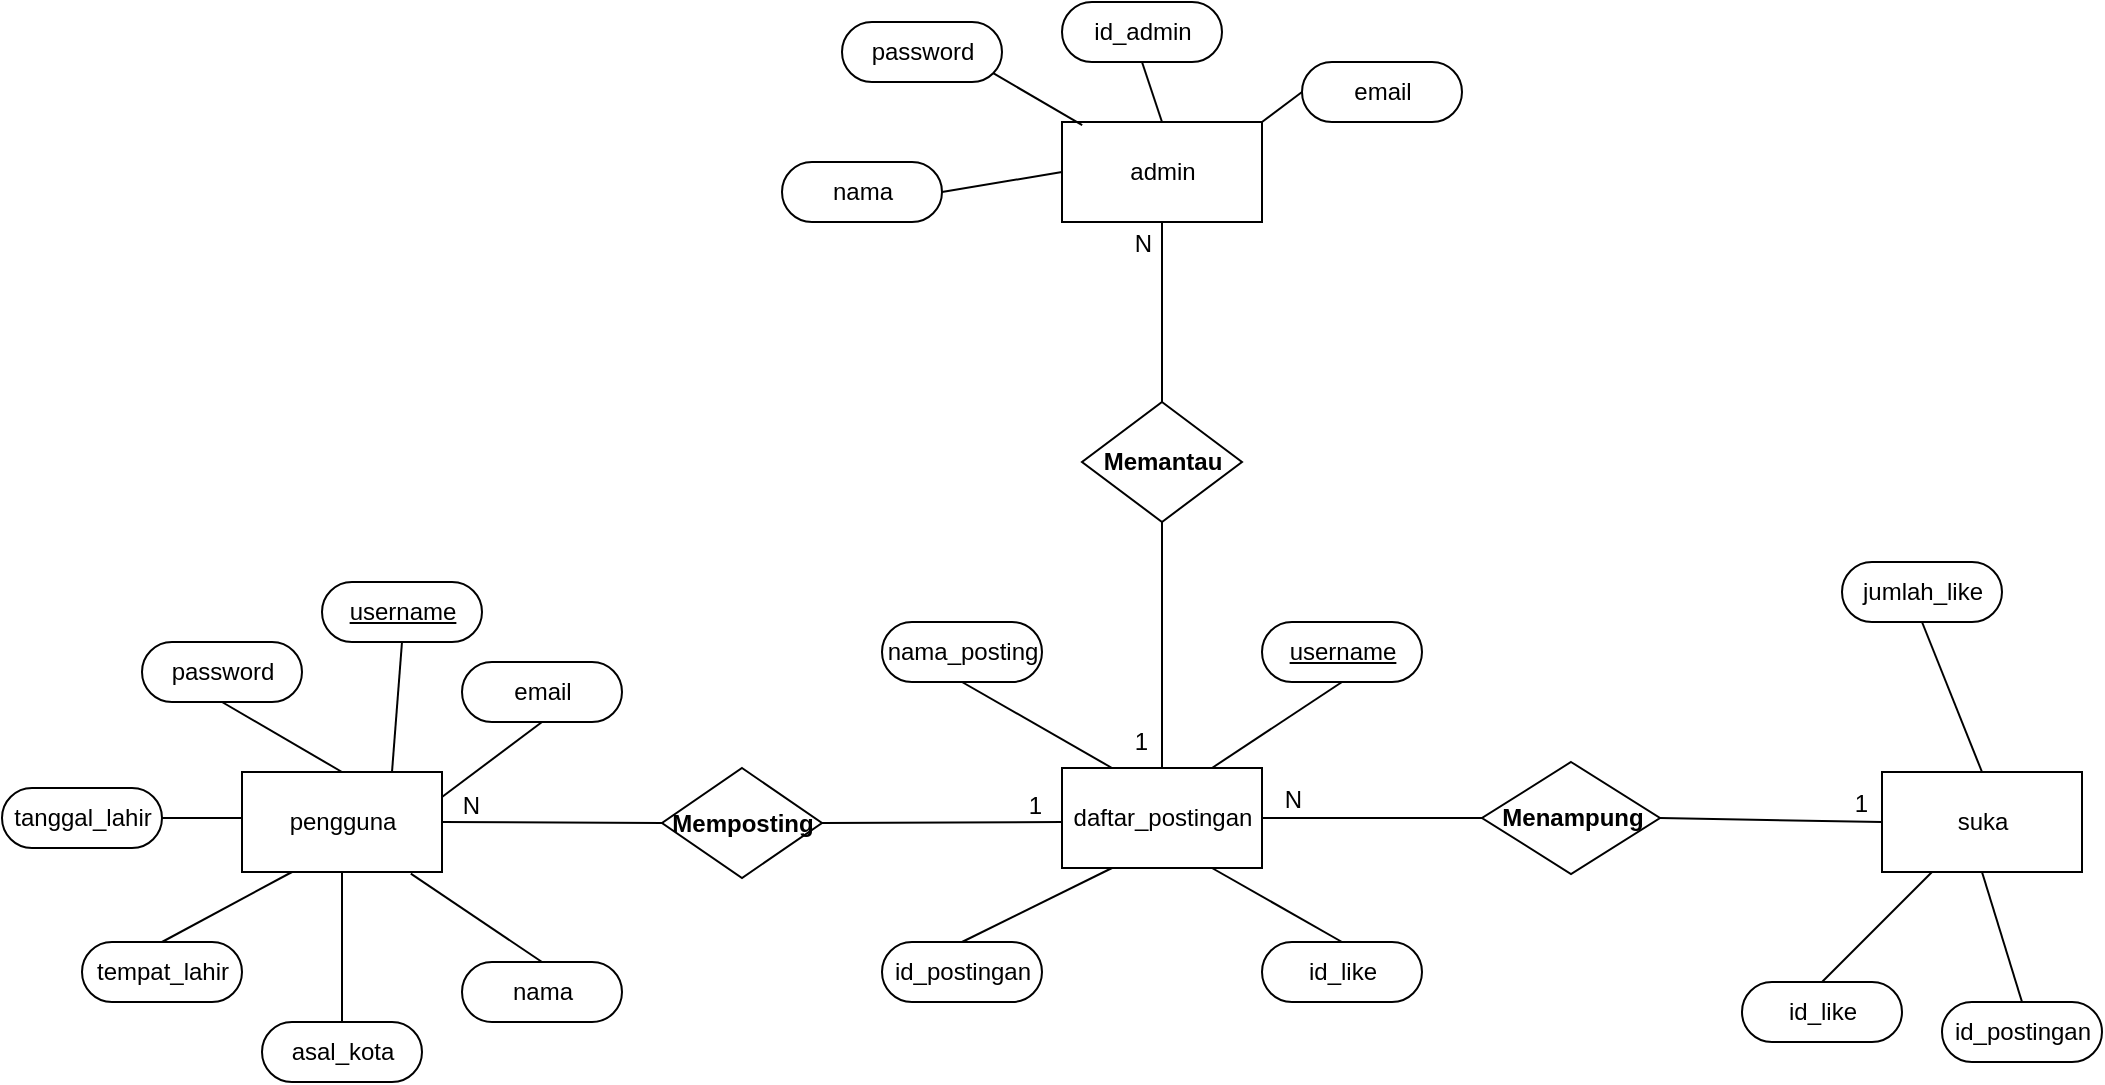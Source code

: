 <mxfile version="13.7.9" type="device"><diagram id="R2lEEEUBdFMjLlhIrx00" name="Page-1"><mxGraphModel dx="766" dy="480" grid="1" gridSize="10" guides="1" tooltips="1" connect="1" arrows="1" fold="1" page="1" pageScale="1" pageWidth="1100" pageHeight="850" math="0" shadow="0" extFonts="Permanent Marker^https://fonts.googleapis.com/css?family=Permanent+Marker"><root><mxCell id="0"/><mxCell id="1" parent="0"/><mxCell id="_BpC-9h2uVCCdCx0Vpl8-1" value="pengguna" style="html=1;dashed=0;whitespace=wrap;" parent="1" vertex="1"><mxGeometry x="130" y="435" width="100" height="50" as="geometry"/></mxCell><mxCell id="_BpC-9h2uVCCdCx0Vpl8-2" value="daftar_postingan" style="html=1;dashed=0;whitespace=wrap;" parent="1" vertex="1"><mxGeometry x="540" y="433" width="100" height="50" as="geometry"/></mxCell><mxCell id="_BpC-9h2uVCCdCx0Vpl8-3" value="suka" style="html=1;dashed=0;whitespace=wrap;" parent="1" vertex="1"><mxGeometry x="950" y="435" width="100" height="50" as="geometry"/></mxCell><mxCell id="_BpC-9h2uVCCdCx0Vpl8-4" value="admin" style="html=1;dashed=0;whitespace=wrap;" parent="1" vertex="1"><mxGeometry x="540" y="110" width="100" height="50" as="geometry"/></mxCell><mxCell id="_BpC-9h2uVCCdCx0Vpl8-5" value="&lt;b&gt;Memposting&lt;/b&gt;" style="shape=rhombus;html=1;dashed=0;whitespace=wrap;perimeter=rhombusPerimeter;" parent="1" vertex="1"><mxGeometry x="340" y="433" width="80" height="55" as="geometry"/></mxCell><mxCell id="_BpC-9h2uVCCdCx0Vpl8-6" value="&lt;b&gt;Menampung&lt;/b&gt;" style="shape=rhombus;html=1;dashed=0;whitespace=wrap;perimeter=rhombusPerimeter;" parent="1" vertex="1"><mxGeometry x="750" y="430" width="89" height="56" as="geometry"/></mxCell><mxCell id="_BpC-9h2uVCCdCx0Vpl8-7" value="&lt;b&gt;Memantau&lt;/b&gt;" style="shape=rhombus;html=1;dashed=0;whitespace=wrap;perimeter=rhombusPerimeter;" parent="1" vertex="1"><mxGeometry x="550" y="250" width="80" height="60" as="geometry"/></mxCell><mxCell id="_BpC-9h2uVCCdCx0Vpl8-8" value="" style="endArrow=none;html=1;rounded=0;exitX=1;exitY=0.5;exitDx=0;exitDy=0;" parent="1" source="_BpC-9h2uVCCdCx0Vpl8-5" edge="1"><mxGeometry relative="1" as="geometry"><mxPoint x="440" y="460" as="sourcePoint"/><mxPoint x="540" y="460" as="targetPoint"/></mxGeometry></mxCell><mxCell id="_BpC-9h2uVCCdCx0Vpl8-9" value="1" style="resizable=0;html=1;align=right;verticalAlign=bottom;" parent="_BpC-9h2uVCCdCx0Vpl8-8" connectable="0" vertex="1"><mxGeometry x="1" relative="1" as="geometry"><mxPoint x="-9.29" as="offset"/></mxGeometry></mxCell><mxCell id="_BpC-9h2uVCCdCx0Vpl8-10" value="" style="endArrow=none;html=1;rounded=0;entryX=0;entryY=0.5;entryDx=0;entryDy=0;" parent="1" target="_BpC-9h2uVCCdCx0Vpl8-5" edge="1"><mxGeometry relative="1" as="geometry"><mxPoint x="230" y="460" as="sourcePoint"/><mxPoint x="340" y="460" as="targetPoint"/></mxGeometry></mxCell><mxCell id="_BpC-9h2uVCCdCx0Vpl8-11" value="N" style="resizable=0;html=1;align=right;verticalAlign=bottom;" parent="_BpC-9h2uVCCdCx0Vpl8-10" connectable="0" vertex="1"><mxGeometry x="1" relative="1" as="geometry"><mxPoint x="-90" as="offset"/></mxGeometry></mxCell><mxCell id="_BpC-9h2uVCCdCx0Vpl8-12" value="" style="endArrow=none;html=1;rounded=0;exitX=1;exitY=0.5;exitDx=0;exitDy=0;entryX=0;entryY=0.5;entryDx=0;entryDy=0;" parent="1" source="_BpC-9h2uVCCdCx0Vpl8-6" target="_BpC-9h2uVCCdCx0Vpl8-3" edge="1"><mxGeometry relative="1" as="geometry"><mxPoint x="420" y="470" as="sourcePoint"/><mxPoint x="550" y="470" as="targetPoint"/></mxGeometry></mxCell><mxCell id="_BpC-9h2uVCCdCx0Vpl8-13" value="1" style="resizable=0;html=1;align=right;verticalAlign=bottom;" parent="_BpC-9h2uVCCdCx0Vpl8-12" connectable="0" vertex="1"><mxGeometry x="1" relative="1" as="geometry"><mxPoint x="-6" as="offset"/></mxGeometry></mxCell><mxCell id="_BpC-9h2uVCCdCx0Vpl8-16" value="" style="endArrow=none;html=1;rounded=0;exitX=1;exitY=0.5;exitDx=0;exitDy=0;entryX=0;entryY=0.5;entryDx=0;entryDy=0;" parent="1" source="_BpC-9h2uVCCdCx0Vpl8-2" target="_BpC-9h2uVCCdCx0Vpl8-6" edge="1"><mxGeometry relative="1" as="geometry"><mxPoint x="660" y="457.83" as="sourcePoint"/><mxPoint x="770" y="457.83" as="targetPoint"/></mxGeometry></mxCell><mxCell id="_BpC-9h2uVCCdCx0Vpl8-17" value="N" style="resizable=0;html=1;align=right;verticalAlign=bottom;" parent="_BpC-9h2uVCCdCx0Vpl8-16" connectable="0" vertex="1"><mxGeometry x="1" relative="1" as="geometry"><mxPoint x="-89.96" y="-1" as="offset"/></mxGeometry></mxCell><mxCell id="_BpC-9h2uVCCdCx0Vpl8-18" value="" style="endArrow=none;html=1;rounded=0;exitX=0.5;exitY=1;exitDx=0;exitDy=0;entryX=0.5;entryY=0;entryDx=0;entryDy=0;" parent="1" source="_BpC-9h2uVCCdCx0Vpl8-4" target="_BpC-9h2uVCCdCx0Vpl8-7" edge="1"><mxGeometry relative="1" as="geometry"><mxPoint x="590" y="190" as="sourcePoint"/><mxPoint x="780" y="470" as="targetPoint"/></mxGeometry></mxCell><mxCell id="_BpC-9h2uVCCdCx0Vpl8-19" value="N" style="resizable=0;html=1;align=right;verticalAlign=bottom;" parent="_BpC-9h2uVCCdCx0Vpl8-18" connectable="0" vertex="1"><mxGeometry x="1" relative="1" as="geometry"><mxPoint x="-5" y="-70.29" as="offset"/></mxGeometry></mxCell><mxCell id="_BpC-9h2uVCCdCx0Vpl8-20" value="" style="endArrow=none;html=1;rounded=0;exitX=0.5;exitY=1;exitDx=0;exitDy=0;entryX=0.5;entryY=0;entryDx=0;entryDy=0;" parent="1" source="_BpC-9h2uVCCdCx0Vpl8-7" target="_BpC-9h2uVCCdCx0Vpl8-2" edge="1"><mxGeometry relative="1" as="geometry"><mxPoint x="420" y="470" as="sourcePoint"/><mxPoint x="550" y="470" as="targetPoint"/></mxGeometry></mxCell><mxCell id="_BpC-9h2uVCCdCx0Vpl8-21" value="1" style="resizable=0;html=1;align=right;verticalAlign=bottom;" parent="_BpC-9h2uVCCdCx0Vpl8-20" connectable="0" vertex="1"><mxGeometry x="1" relative="1" as="geometry"><mxPoint x="-6.29" y="-5" as="offset"/></mxGeometry></mxCell><mxCell id="_BpC-9h2uVCCdCx0Vpl8-23" value="&lt;u&gt;username&lt;/u&gt;" style="html=1;dashed=0;whitespace=wrap;shape=mxgraph.dfd.start" parent="1" vertex="1"><mxGeometry x="170" y="340" width="80" height="30" as="geometry"/></mxCell><mxCell id="_BpC-9h2uVCCdCx0Vpl8-24" value="password" style="html=1;dashed=0;whitespace=wrap;shape=mxgraph.dfd.start" parent="1" vertex="1"><mxGeometry x="80" y="370" width="80" height="30" as="geometry"/></mxCell><mxCell id="_BpC-9h2uVCCdCx0Vpl8-25" value="tanggal_lahir" style="html=1;dashed=0;whitespace=wrap;shape=mxgraph.dfd.start" parent="1" vertex="1"><mxGeometry x="10" y="443" width="80" height="30" as="geometry"/></mxCell><mxCell id="_BpC-9h2uVCCdCx0Vpl8-26" value="tempat_lahir" style="html=1;dashed=0;whitespace=wrap;shape=mxgraph.dfd.start" parent="1" vertex="1"><mxGeometry x="50" y="520" width="80" height="30" as="geometry"/></mxCell><mxCell id="_BpC-9h2uVCCdCx0Vpl8-27" value="asal_kota" style="html=1;dashed=0;whitespace=wrap;shape=mxgraph.dfd.start" parent="1" vertex="1"><mxGeometry x="140" y="560" width="80" height="30" as="geometry"/></mxCell><mxCell id="_BpC-9h2uVCCdCx0Vpl8-28" value="id_postingan" style="html=1;dashed=0;whitespace=wrap;shape=mxgraph.dfd.start" parent="1" vertex="1"><mxGeometry x="450" y="520" width="80" height="30" as="geometry"/></mxCell><mxCell id="_BpC-9h2uVCCdCx0Vpl8-29" value="id_like" style="html=1;dashed=0;whitespace=wrap;shape=mxgraph.dfd.start" parent="1" vertex="1"><mxGeometry x="640" y="520" width="80" height="30" as="geometry"/></mxCell><mxCell id="_BpC-9h2uVCCdCx0Vpl8-30" value="&lt;u&gt;username&lt;/u&gt;" style="html=1;dashed=0;whitespace=wrap;shape=mxgraph.dfd.start" parent="1" vertex="1"><mxGeometry x="640" y="360" width="80" height="30" as="geometry"/></mxCell><mxCell id="_BpC-9h2uVCCdCx0Vpl8-31" value="nama_posting" style="html=1;dashed=0;whitespace=wrap;shape=mxgraph.dfd.start" parent="1" vertex="1"><mxGeometry x="450" y="360" width="80" height="30" as="geometry"/></mxCell><mxCell id="_BpC-9h2uVCCdCx0Vpl8-32" value="id_like" style="html=1;dashed=0;whitespace=wrap;shape=mxgraph.dfd.start" parent="1" vertex="1"><mxGeometry x="880" y="540" width="80" height="30" as="geometry"/></mxCell><mxCell id="_BpC-9h2uVCCdCx0Vpl8-33" value="id_postingan&lt;span style=&quot;color: rgba(0 , 0 , 0 , 0) ; font-family: monospace ; font-size: 0px&quot;&gt;%3CmxGraphModel%3E%3Croot%3E%3CmxCell%20id%3D%220%22%2F%3E%3CmxCell%20id%3D%221%22%20parent%3D%220%22%2F%3E%3CmxCell%20id%3D%222%22%20value%3D%22id_like%22%20style%3D%22html%3D1%3Bdashed%3D0%3Bwhitespace%3Dwrap%3Bshape%3Dmxgraph.dfd.start%22%20vertex%3D%221%22%20parent%3D%221%22%3E%3CmxGeometry%20x%3D%22880%22%20y%3D%22540%22%20width%3D%2280%22%20height%3D%2230%22%20as%3D%22geometry%22%2F%3E%3C%2FmxCell%3E%3C%2Froot%3E%3C%2FmxGraphModel%3E&lt;/span&gt;" style="html=1;dashed=0;whitespace=wrap;shape=mxgraph.dfd.start" parent="1" vertex="1"><mxGeometry x="980" y="550" width="80" height="30" as="geometry"/></mxCell><mxCell id="_BpC-9h2uVCCdCx0Vpl8-34" value="jumlah_like" style="html=1;dashed=0;whitespace=wrap;shape=mxgraph.dfd.start" parent="1" vertex="1"><mxGeometry x="930" y="330" width="80" height="30" as="geometry"/></mxCell><mxCell id="_BpC-9h2uVCCdCx0Vpl8-37" value="id_admin" style="html=1;dashed=0;whitespace=wrap;shape=mxgraph.dfd.start" parent="1" vertex="1"><mxGeometry x="540" y="50" width="80" height="30" as="geometry"/></mxCell><mxCell id="_BpC-9h2uVCCdCx0Vpl8-38" value="password" style="html=1;dashed=0;whitespace=wrap;shape=mxgraph.dfd.start" parent="1" vertex="1"><mxGeometry x="430" y="60" width="80" height="30" as="geometry"/></mxCell><mxCell id="_BpC-9h2uVCCdCx0Vpl8-39" value="nama" style="html=1;dashed=0;whitespace=wrap;shape=mxgraph.dfd.start" parent="1" vertex="1"><mxGeometry x="400" y="130" width="80" height="30" as="geometry"/></mxCell><mxCell id="_BpC-9h2uVCCdCx0Vpl8-40" value="nama" style="html=1;dashed=0;whitespace=wrap;shape=mxgraph.dfd.start" parent="1" vertex="1"><mxGeometry x="240" y="530" width="80" height="30" as="geometry"/></mxCell><mxCell id="_BpC-9h2uVCCdCx0Vpl8-41" value="" style="endArrow=none;html=1;rounded=0;exitX=1;exitY=0.5;exitDx=0;exitDy=0;exitPerimeter=0;entryX=0;entryY=0.5;entryDx=0;entryDy=0;" parent="1" source="_BpC-9h2uVCCdCx0Vpl8-39" target="_BpC-9h2uVCCdCx0Vpl8-4" edge="1"><mxGeometry relative="1" as="geometry"><mxPoint x="470" y="270" as="sourcePoint"/><mxPoint x="630" y="270" as="targetPoint"/></mxGeometry></mxCell><mxCell id="_BpC-9h2uVCCdCx0Vpl8-42" value="" style="endArrow=none;html=1;rounded=0;exitX=0;exitY=0;exitDx=75.605;exitDy=25.605;exitPerimeter=0;entryX=0.101;entryY=0.031;entryDx=0;entryDy=0;entryPerimeter=0;" parent="1" source="_BpC-9h2uVCCdCx0Vpl8-38" target="_BpC-9h2uVCCdCx0Vpl8-4" edge="1"><mxGeometry relative="1" as="geometry"><mxPoint x="490" y="155" as="sourcePoint"/><mxPoint x="550" y="145" as="targetPoint"/></mxGeometry></mxCell><mxCell id="_BpC-9h2uVCCdCx0Vpl8-43" value="" style="endArrow=none;html=1;rounded=0;exitX=0.5;exitY=0.5;exitDx=0;exitDy=15.0;exitPerimeter=0;entryX=0.5;entryY=0;entryDx=0;entryDy=0;" parent="1" source="_BpC-9h2uVCCdCx0Vpl8-37" target="_BpC-9h2uVCCdCx0Vpl8-4" edge="1"><mxGeometry relative="1" as="geometry"><mxPoint x="525.605" y="105.605" as="sourcePoint"/><mxPoint x="560.1" y="121.55" as="targetPoint"/></mxGeometry></mxCell><mxCell id="_BpC-9h2uVCCdCx0Vpl8-44" value="" style="endArrow=none;html=1;rounded=0;exitX=0.5;exitY=0.5;exitDx=0;exitDy=15.0;exitPerimeter=0;entryX=0.75;entryY=0;entryDx=0;entryDy=0;" parent="1" source="_BpC-9h2uVCCdCx0Vpl8-23" target="_BpC-9h2uVCCdCx0Vpl8-1" edge="1"><mxGeometry relative="1" as="geometry"><mxPoint x="470" y="270" as="sourcePoint"/><mxPoint x="630" y="270" as="targetPoint"/></mxGeometry></mxCell><mxCell id="_BpC-9h2uVCCdCx0Vpl8-45" value="" style="endArrow=none;html=1;rounded=0;exitX=0.5;exitY=0.5;exitDx=0;exitDy=15.0;exitPerimeter=0;entryX=0.5;entryY=0;entryDx=0;entryDy=0;" parent="1" source="_BpC-9h2uVCCdCx0Vpl8-24" target="_BpC-9h2uVCCdCx0Vpl8-1" edge="1"><mxGeometry relative="1" as="geometry"><mxPoint x="220" y="380" as="sourcePoint"/><mxPoint x="215" y="445" as="targetPoint"/></mxGeometry></mxCell><mxCell id="_BpC-9h2uVCCdCx0Vpl8-46" value="" style="endArrow=none;html=1;rounded=0;exitX=1;exitY=0.5;exitDx=0;exitDy=0;exitPerimeter=0;" parent="1" source="_BpC-9h2uVCCdCx0Vpl8-25" edge="1"><mxGeometry relative="1" as="geometry"><mxPoint x="130" y="410" as="sourcePoint"/><mxPoint x="130" y="458" as="targetPoint"/></mxGeometry></mxCell><mxCell id="_BpC-9h2uVCCdCx0Vpl8-47" value="" style="endArrow=none;html=1;rounded=0;exitX=0.5;exitY=0.5;exitDx=0;exitDy=-15.0;exitPerimeter=0;entryX=0.25;entryY=1;entryDx=0;entryDy=0;" parent="1" source="_BpC-9h2uVCCdCx0Vpl8-26" target="_BpC-9h2uVCCdCx0Vpl8-1" edge="1"><mxGeometry relative="1" as="geometry"><mxPoint x="100" y="468" as="sourcePoint"/><mxPoint x="140" y="468" as="targetPoint"/></mxGeometry></mxCell><mxCell id="_BpC-9h2uVCCdCx0Vpl8-48" value="" style="endArrow=none;html=1;rounded=0;exitX=0.5;exitY=0.5;exitDx=0;exitDy=-15.0;exitPerimeter=0;entryX=0.5;entryY=1;entryDx=0;entryDy=0;" parent="1" source="_BpC-9h2uVCCdCx0Vpl8-27" target="_BpC-9h2uVCCdCx0Vpl8-1" edge="1"><mxGeometry relative="1" as="geometry"><mxPoint x="100" y="530" as="sourcePoint"/><mxPoint x="165" y="495" as="targetPoint"/></mxGeometry></mxCell><mxCell id="_BpC-9h2uVCCdCx0Vpl8-49" value="" style="endArrow=none;html=1;rounded=0;exitX=0.5;exitY=0.5;exitDx=0;exitDy=-15.0;exitPerimeter=0;entryX=0.844;entryY=1.017;entryDx=0;entryDy=0;entryPerimeter=0;" parent="1" source="_BpC-9h2uVCCdCx0Vpl8-40" target="_BpC-9h2uVCCdCx0Vpl8-1" edge="1"><mxGeometry relative="1" as="geometry"><mxPoint x="190" y="570" as="sourcePoint"/><mxPoint x="190" y="495" as="targetPoint"/></mxGeometry></mxCell><mxCell id="_BpC-9h2uVCCdCx0Vpl8-50" value="" style="endArrow=none;html=1;rounded=0;exitX=0.5;exitY=0.5;exitDx=0;exitDy=-15.0;exitPerimeter=0;entryX=0.25;entryY=1;entryDx=0;entryDy=0;" parent="1" source="_BpC-9h2uVCCdCx0Vpl8-28" target="_BpC-9h2uVCCdCx0Vpl8-2" edge="1"><mxGeometry relative="1" as="geometry"><mxPoint x="290" y="540" as="sourcePoint"/><mxPoint x="224.4" y="495.85" as="targetPoint"/></mxGeometry></mxCell><mxCell id="_BpC-9h2uVCCdCx0Vpl8-51" value="" style="endArrow=none;html=1;rounded=0;exitX=0.5;exitY=0.5;exitDx=0;exitDy=-15.0;exitPerimeter=0;entryX=0.75;entryY=1;entryDx=0;entryDy=0;" parent="1" source="_BpC-9h2uVCCdCx0Vpl8-29" target="_BpC-9h2uVCCdCx0Vpl8-2" edge="1"><mxGeometry relative="1" as="geometry"><mxPoint x="500" y="530" as="sourcePoint"/><mxPoint x="575" y="493" as="targetPoint"/></mxGeometry></mxCell><mxCell id="_BpC-9h2uVCCdCx0Vpl8-52" value="" style="endArrow=none;html=1;rounded=0;exitX=0.75;exitY=0;exitDx=0;exitDy=0;entryX=0.5;entryY=0.5;entryDx=0;entryDy=15.0;entryPerimeter=0;" parent="1" source="_BpC-9h2uVCCdCx0Vpl8-2" target="_BpC-9h2uVCCdCx0Vpl8-30" edge="1"><mxGeometry relative="1" as="geometry"><mxPoint x="690" y="530" as="sourcePoint"/><mxPoint x="625" y="493" as="targetPoint"/></mxGeometry></mxCell><mxCell id="_BpC-9h2uVCCdCx0Vpl8-53" value="" style="endArrow=none;html=1;rounded=0;exitX=0.25;exitY=0;exitDx=0;exitDy=0;entryX=0.5;entryY=0.5;entryDx=0;entryDy=15.0;entryPerimeter=0;" parent="1" source="_BpC-9h2uVCCdCx0Vpl8-2" target="_BpC-9h2uVCCdCx0Vpl8-31" edge="1"><mxGeometry relative="1" as="geometry"><mxPoint x="625" y="443.0" as="sourcePoint"/><mxPoint x="690" y="400" as="targetPoint"/></mxGeometry></mxCell><mxCell id="_BpC-9h2uVCCdCx0Vpl8-54" value="" style="endArrow=none;html=1;rounded=0;exitX=0.5;exitY=0;exitDx=0;exitDy=0;entryX=0.5;entryY=0.5;entryDx=0;entryDy=15.0;entryPerimeter=0;" parent="1" source="_BpC-9h2uVCCdCx0Vpl8-3" target="_BpC-9h2uVCCdCx0Vpl8-34" edge="1"><mxGeometry relative="1" as="geometry"><mxPoint x="625" y="443.0" as="sourcePoint"/><mxPoint x="690" y="400" as="targetPoint"/></mxGeometry></mxCell><mxCell id="_BpC-9h2uVCCdCx0Vpl8-55" value="" style="endArrow=none;html=1;rounded=0;exitX=0.5;exitY=0.5;exitDx=0;exitDy=-15.0;entryX=0.25;entryY=1;entryDx=0;entryDy=0;exitPerimeter=0;" parent="1" source="_BpC-9h2uVCCdCx0Vpl8-32" target="_BpC-9h2uVCCdCx0Vpl8-3" edge="1"><mxGeometry relative="1" as="geometry"><mxPoint x="1010" y="445" as="sourcePoint"/><mxPoint x="980" y="370" as="targetPoint"/></mxGeometry></mxCell><mxCell id="_BpC-9h2uVCCdCx0Vpl8-56" value="" style="endArrow=none;html=1;rounded=0;exitX=0.5;exitY=0.5;exitDx=0;exitDy=-15.0;entryX=0.5;entryY=1;entryDx=0;entryDy=0;exitPerimeter=0;" parent="1" source="_BpC-9h2uVCCdCx0Vpl8-33" target="_BpC-9h2uVCCdCx0Vpl8-3" edge="1"><mxGeometry relative="1" as="geometry"><mxPoint x="930" y="550" as="sourcePoint"/><mxPoint x="985" y="495" as="targetPoint"/></mxGeometry></mxCell><mxCell id="AsH-Oh7A0yHlckoMUrB3-1" value="email" style="html=1;dashed=0;whitespace=wrap;shape=mxgraph.dfd.start" vertex="1" parent="1"><mxGeometry x="240" y="380" width="80" height="30" as="geometry"/></mxCell><mxCell id="AsH-Oh7A0yHlckoMUrB3-2" value="" style="endArrow=none;html=1;rounded=0;exitX=0.5;exitY=0.5;exitDx=0;exitDy=15;exitPerimeter=0;entryX=1;entryY=0.25;entryDx=0;entryDy=0;" edge="1" parent="1" source="AsH-Oh7A0yHlckoMUrB3-1" target="_BpC-9h2uVCCdCx0Vpl8-1"><mxGeometry relative="1" as="geometry"><mxPoint x="220" y="380" as="sourcePoint"/><mxPoint x="215" y="445" as="targetPoint"/></mxGeometry></mxCell><mxCell id="AsH-Oh7A0yHlckoMUrB3-3" value="email" style="html=1;dashed=0;whitespace=wrap;shape=mxgraph.dfd.start" vertex="1" parent="1"><mxGeometry x="660" y="80" width="80" height="30" as="geometry"/></mxCell><mxCell id="AsH-Oh7A0yHlckoMUrB3-4" value="" style="endArrow=none;html=1;rounded=0;exitX=0;exitY=0.5;exitDx=0;exitDy=0;exitPerimeter=0;entryX=1;entryY=0;entryDx=0;entryDy=0;" edge="1" parent="1" source="AsH-Oh7A0yHlckoMUrB3-3" target="_BpC-9h2uVCCdCx0Vpl8-4"><mxGeometry relative="1" as="geometry"><mxPoint x="590" y="90" as="sourcePoint"/><mxPoint x="600" y="120" as="targetPoint"/></mxGeometry></mxCell></root></mxGraphModel></diagram></mxfile>